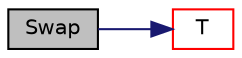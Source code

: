 digraph "Swap"
{
  bgcolor="transparent";
  edge [fontname="Helvetica",fontsize="10",labelfontname="Helvetica",labelfontsize="10"];
  node [fontname="Helvetica",fontsize="10",shape=record];
  rankdir="LR";
  Node140684 [label="Swap",height=0.2,width=0.4,color="black", fillcolor="grey75", style="filled", fontcolor="black"];
  Node140684 -> Node140685 [color="midnightblue",fontsize="10",style="solid",fontname="Helvetica"];
  Node140685 [label="T",height=0.2,width=0.4,color="red",URL="$a21851.html#ae57fda0abb14bb0944947c463c6e09d4"];
}
